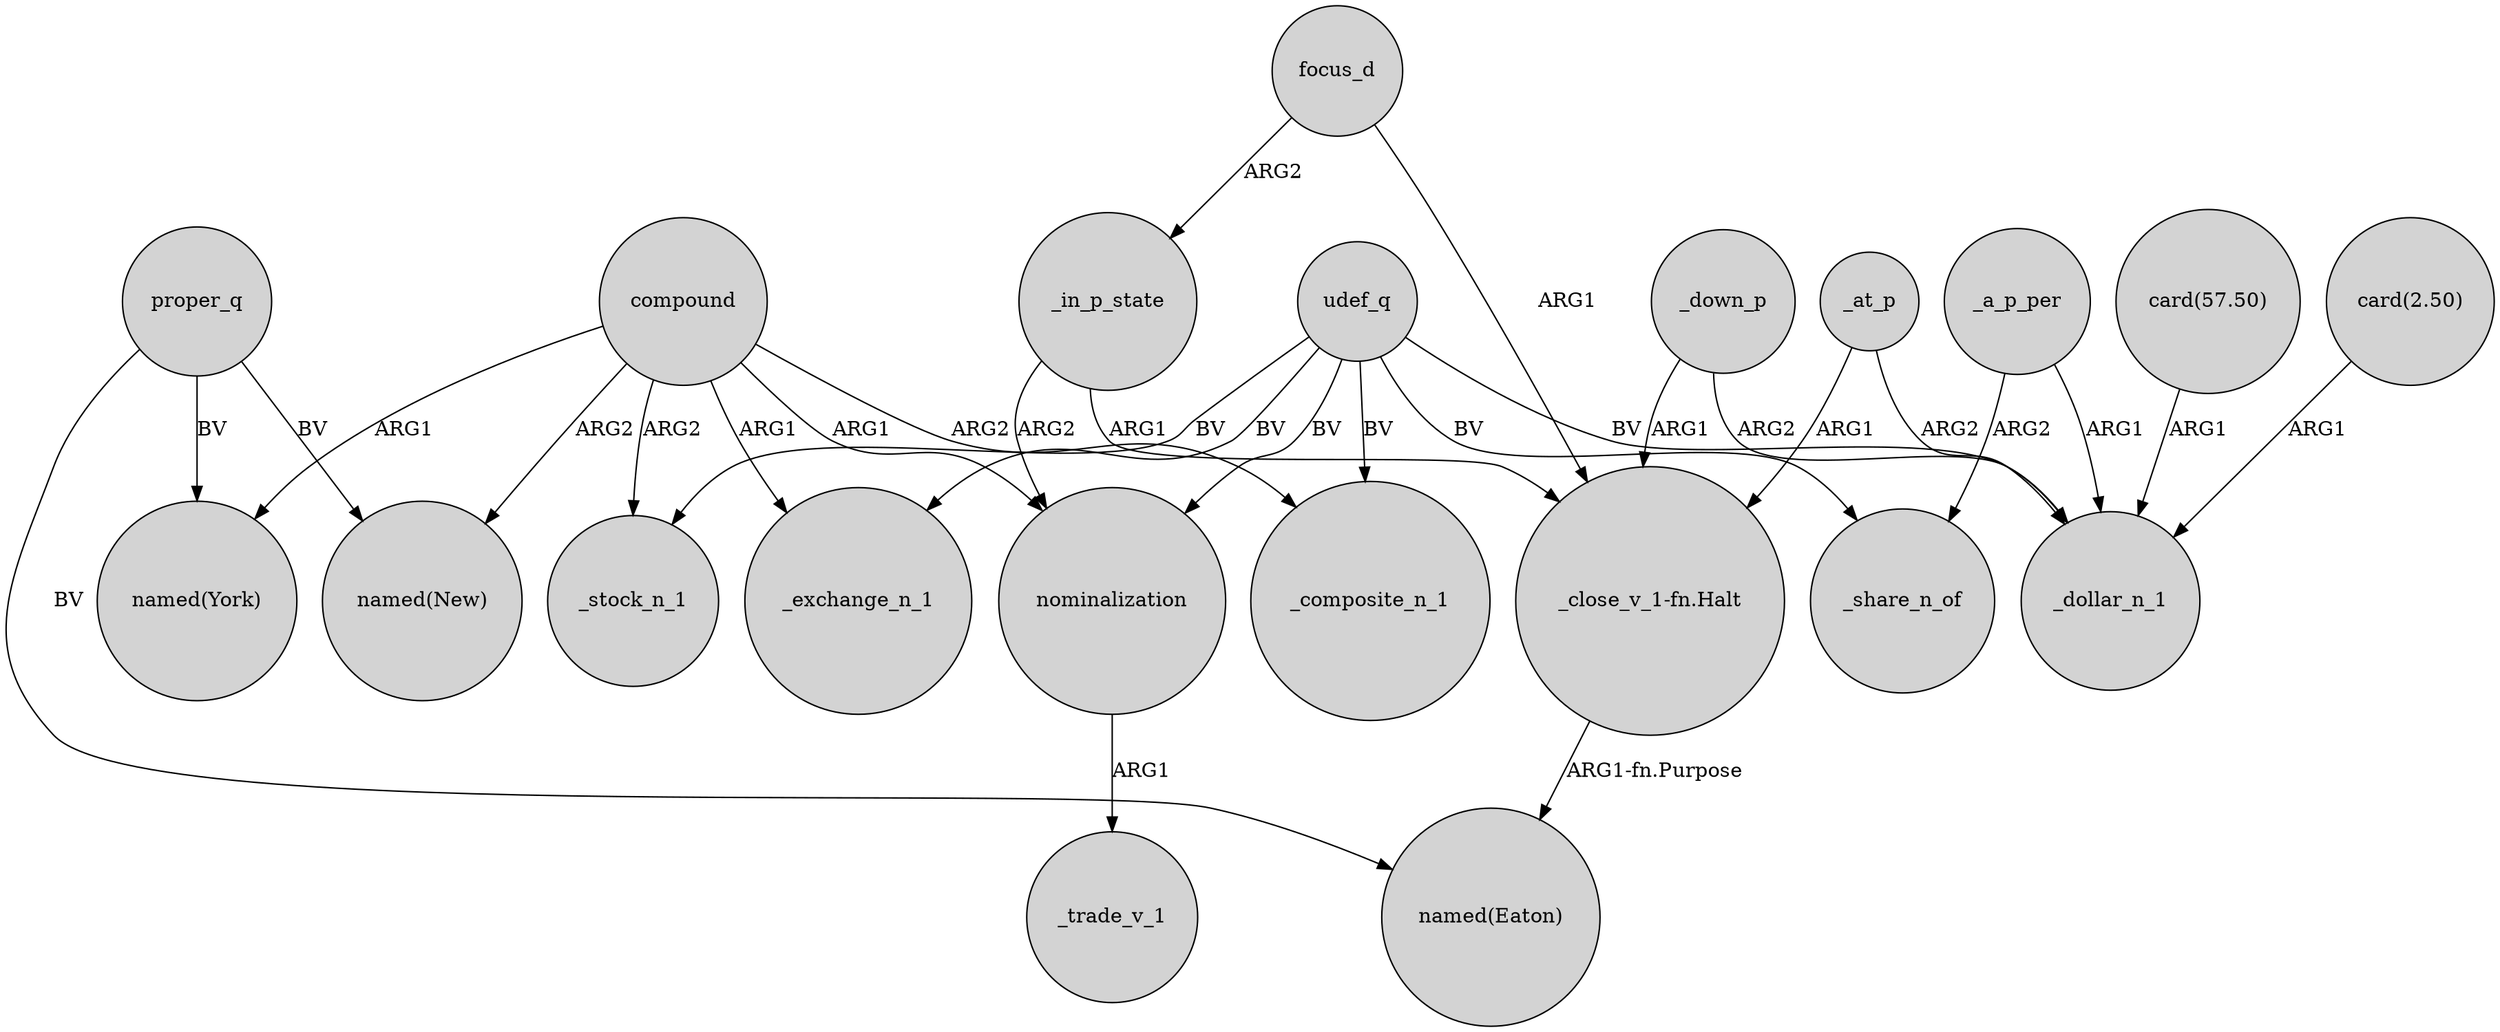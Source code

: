 digraph {
	node [shape=circle style=filled]
	_in_p_state -> nominalization [label=ARG2]
	focus_d -> "_close_v_1-fn.Halt" [label=ARG1]
	focus_d -> _in_p_state [label=ARG2]
	_in_p_state -> "_close_v_1-fn.Halt" [label=ARG1]
	_down_p -> "_close_v_1-fn.Halt" [label=ARG1]
	compound -> "named(New)" [label=ARG2]
	proper_q -> "named(New)" [label=BV]
	udef_q -> nominalization [label=BV]
	udef_q -> _exchange_n_1 [label=BV]
	compound -> _exchange_n_1 [label=ARG1]
	proper_q -> "named(York)" [label=BV]
	compound -> nominalization [label=ARG1]
	udef_q -> _stock_n_1 [label=BV]
	_at_p -> _dollar_n_1 [label=ARG2]
	_a_p_per -> _share_n_of [label=ARG2]
	udef_q -> _share_n_of [label=BV]
	_at_p -> "_close_v_1-fn.Halt" [label=ARG1]
	compound -> _stock_n_1 [label=ARG2]
	udef_q -> _dollar_n_1 [label=BV]
	_down_p -> _dollar_n_1 [label=ARG2]
	proper_q -> "named(Eaton)" [label=BV]
	_a_p_per -> _dollar_n_1 [label=ARG1]
	"_close_v_1-fn.Halt" -> "named(Eaton)" [label="ARG1-fn.Purpose"]
	udef_q -> _composite_n_1 [label=BV]
	compound -> "named(York)" [label=ARG1]
	compound -> _composite_n_1 [label=ARG2]
	"card(57.50)" -> _dollar_n_1 [label=ARG1]
	"card(2.50)" -> _dollar_n_1 [label=ARG1]
	nominalization -> _trade_v_1 [label=ARG1]
}
